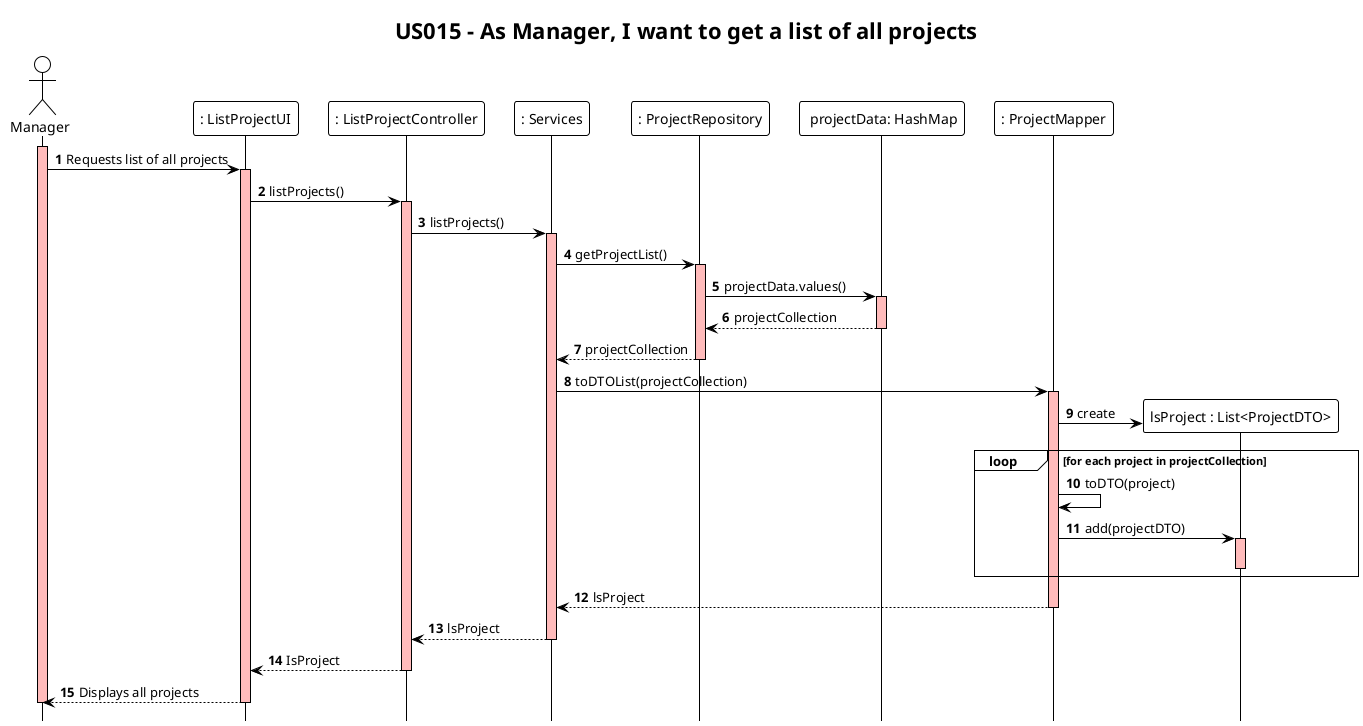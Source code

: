 @startuml
!theme plain
autonumber
hide footbox
title "US015 - As Manager, I want to get a list of all projects"

actor Manager as Manager
participant ": ListProjectUI" as UI
participant ": ListProjectController" as Controller
participant ": Services" as Services
participant ": ProjectRepository" as ProjectRepository
participant " projectData: HashMap" as projectData
participant ": ProjectMapper" as Mapper
participant "lsProject : List<ProjectDTO>" as DTOList

activate Manager #FFBBBB
Manager -> UI: Requests list of all projects

activate UI #FFBBBB
UI -> Controller: listProjects()
activate Controller #FFBBBB
Controller -> Services: listProjects()

activate Services #FFBBBB
Services -> ProjectRepository : getProjectList()
activate ProjectRepository #FFBBBB
ProjectRepository -> projectData: projectData.values()
activate projectData #FFBBBB
projectData --> ProjectRepository: projectCollection
deactivate projectData
ProjectRepository --> Services : projectCollection
deactivate ProjectRepository

Services -> Mapper : toDTOList(projectCollection)
activate Mapper #FFBBBB

Mapper -> DTOList ** : create

loop for each project in projectCollection
Mapper -> Mapper : toDTO(project)
Mapper -> DTOList : add(projectDTO)
activate DTOList #FFBBBB
deactivate DTOList
end

Mapper --> Services : lsProject
deactivate Mapper

Services --> Controller : lsProject
deactivate Services

Controller --> UI : IsProject
deactivate Controller

UI --> Manager: Displays all projects
deactivate UI
deactivate Manager #FFBBBB
@enduml